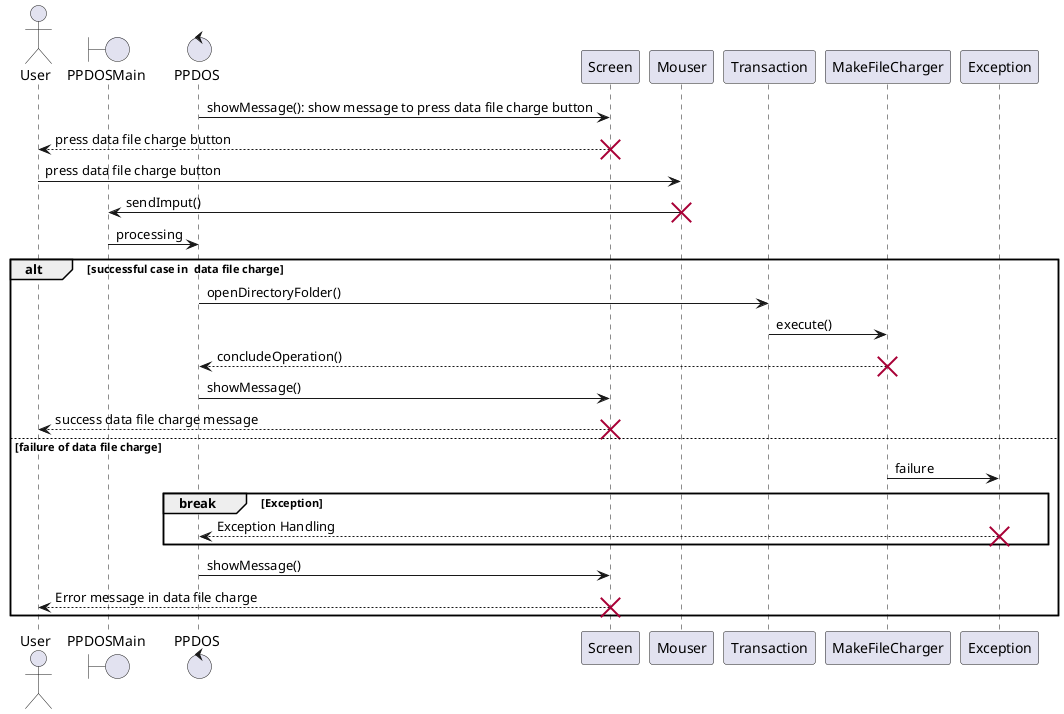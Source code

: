 @startuml
actor User as Foo1
boundary PPDOSMain as Foo2
control PPDOS as Foo3
Foo3 -> Screen: showMessage(): show message to press data file charge button
Screen --> Foo1: press data file charge button
destroy Screen
Foo1 -> Mouser: press data file charge button
Mouser -> Foo2: sendImput()
destroy Mouser
Foo2 -> Foo3: processing
alt successful case in  data file charge 
    Foo3 -> Transaction: openDirectoryFolder()
    Transaction -> MakeFileCharger: execute()
    MakeFileCharger --> Foo3:concludeOperation()
    destroy MakeFileCharger
    Foo3 -> Screen: showMessage() 
    Screen --> Foo1: success data file charge message
    destroy Screen
else failure of data file charge
    MakeFileCharger -> Exception: failure
    break Exception 
        Exception  --> Foo3: Exception Handling 
        destroy Exception
    end 
    Foo3 -> Screen: showMessage()
    Screen --> Foo1: Error message in data file charge
    destroy Screen
end
@enduml